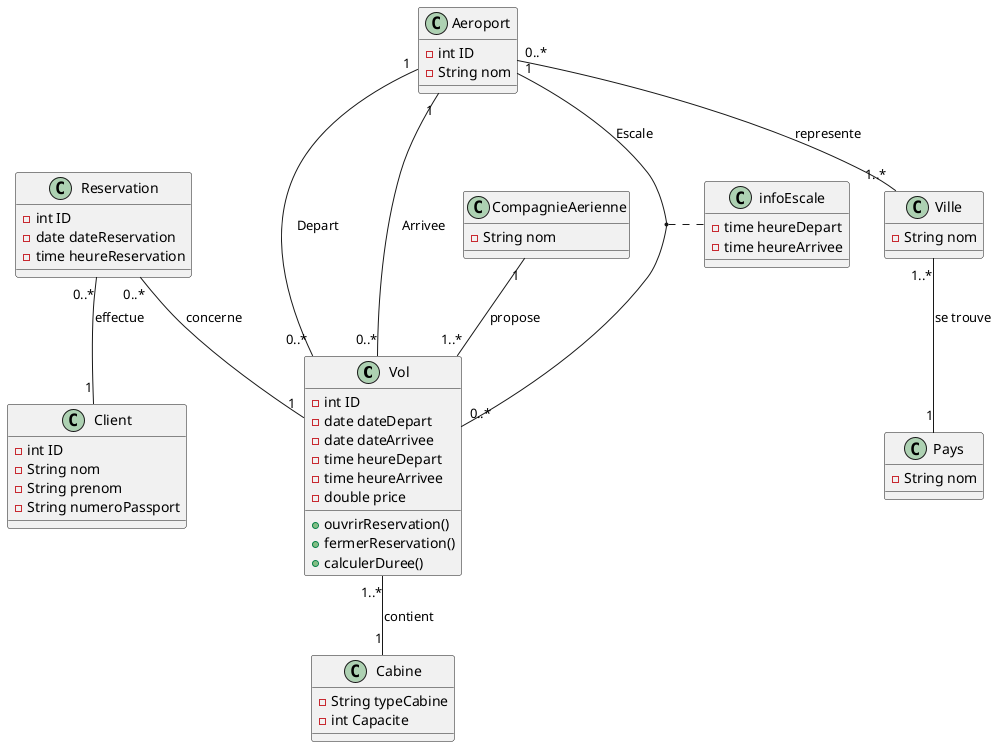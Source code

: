 @startuml Vols
class Vol{
    -int ID
    -date dateDepart
    -date dateArrivee
    -time heureDepart
    -time heureArrivee
    -double price
    +ouvrirReservation()
    +fermerReservation()
    +calculerDuree()
}
class Reservation{
    -int ID
    -date dateReservation
    -time heureReservation
}
class Client{
    -int ID
    -String nom
    -String prenom
    -String numeroPassport
}
class Aeroport{
    -int ID
    -String nom
}
class Ville{
    -String nom
}
class Cabine{
    -String typeCabine
    -int Capacite
}
class infoEscale{
    -time heureDepart
    -time heureArrivee
}
class Pays{
    -String nom
}
class CompagnieAerienne{
    -String nom
}
Reservation "0..*" --  "1" Vol :concerne 
Reservation "0..*" --  "1" Client :effectue 
Vol "1..*" -- "1" Cabine :contient
Aeroport "0..*" -- "1..*" Ville :represente
Aeroport "1" -- "0..*" Vol : Depart
Aeroport "1" -- "0..*" Vol : Arrivee
Aeroport "1" -- "0..*" Vol : Escale
(Aeroport,Vol)..infoEscale
Ville "1..*" -- "1" Pays :se trouve
CompagnieAerienne "1" -- "1..*" Vol :propose



@enduml